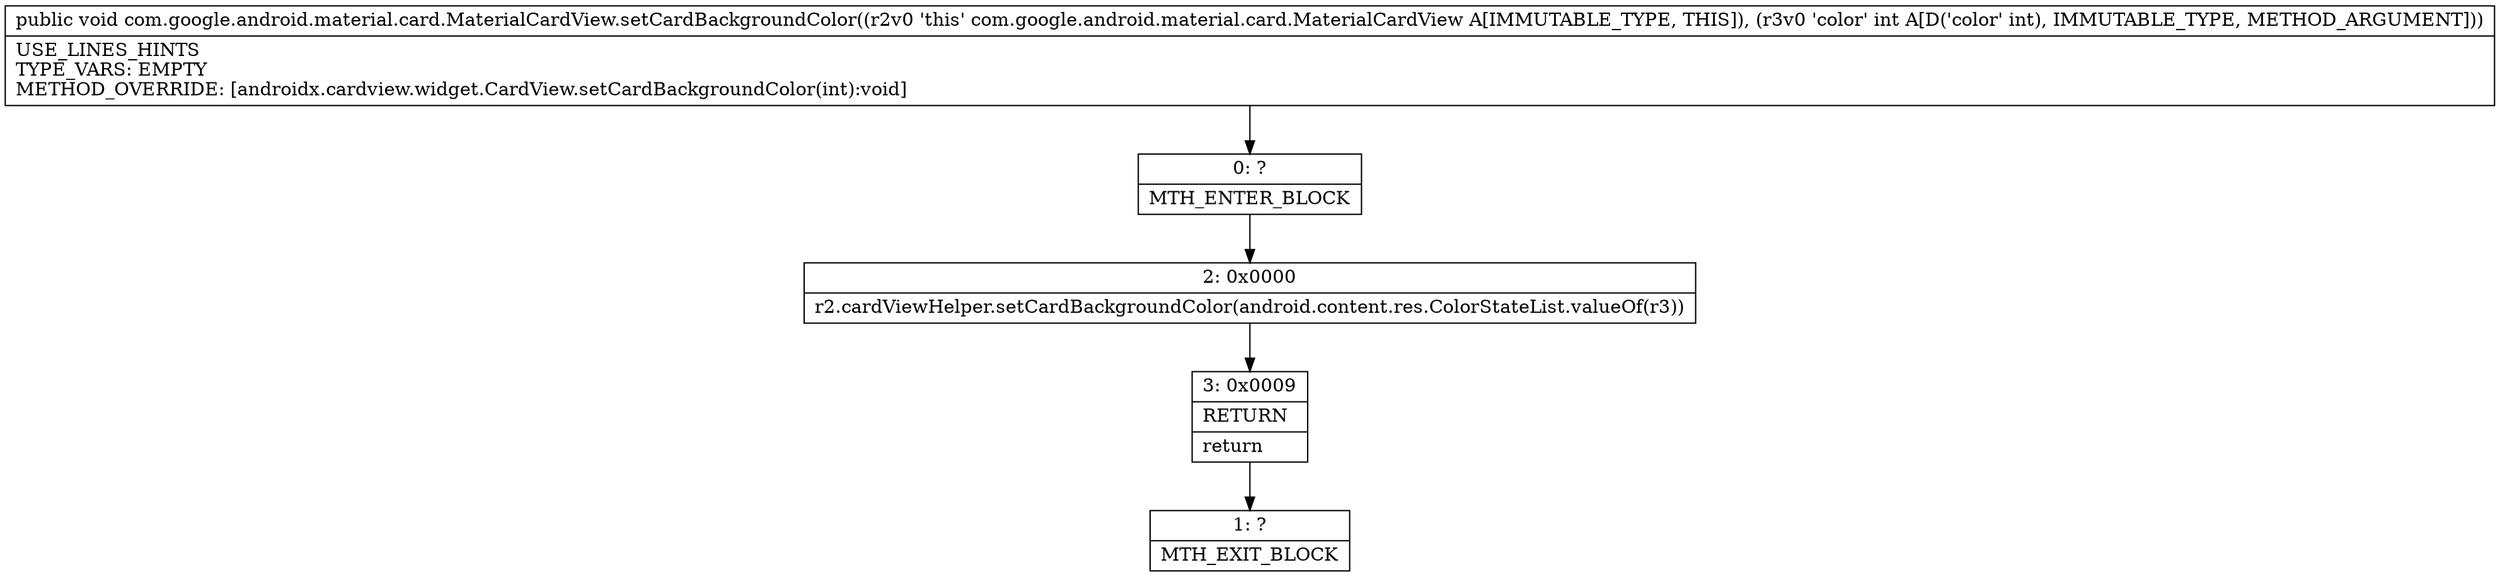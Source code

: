 digraph "CFG forcom.google.android.material.card.MaterialCardView.setCardBackgroundColor(I)V" {
Node_0 [shape=record,label="{0\:\ ?|MTH_ENTER_BLOCK\l}"];
Node_2 [shape=record,label="{2\:\ 0x0000|r2.cardViewHelper.setCardBackgroundColor(android.content.res.ColorStateList.valueOf(r3))\l}"];
Node_3 [shape=record,label="{3\:\ 0x0009|RETURN\l|return\l}"];
Node_1 [shape=record,label="{1\:\ ?|MTH_EXIT_BLOCK\l}"];
MethodNode[shape=record,label="{public void com.google.android.material.card.MaterialCardView.setCardBackgroundColor((r2v0 'this' com.google.android.material.card.MaterialCardView A[IMMUTABLE_TYPE, THIS]), (r3v0 'color' int A[D('color' int), IMMUTABLE_TYPE, METHOD_ARGUMENT]))  | USE_LINES_HINTS\lTYPE_VARS: EMPTY\lMETHOD_OVERRIDE: [androidx.cardview.widget.CardView.setCardBackgroundColor(int):void]\l}"];
MethodNode -> Node_0;Node_0 -> Node_2;
Node_2 -> Node_3;
Node_3 -> Node_1;
}

